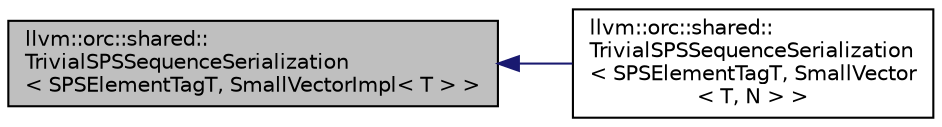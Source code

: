 digraph "llvm::orc::shared::TrivialSPSSequenceSerialization&lt; SPSElementTagT, SmallVectorImpl&lt; T &gt; &gt;"
{
 // LATEX_PDF_SIZE
  bgcolor="transparent";
  edge [fontname="Helvetica",fontsize="10",labelfontname="Helvetica",labelfontsize="10"];
  node [fontname="Helvetica",fontsize="10",shape=record];
  rankdir="LR";
  Node1 [label="llvm::orc::shared::\lTrivialSPSSequenceSerialization\l\< SPSElementTagT, SmallVectorImpl\< T \> \>",height=0.2,width=0.4,color="black", fillcolor="grey75", style="filled", fontcolor="black",tooltip="Trivial SmallVectorImpl<T> -> SPSSequence<char> serialization."];
  Node1 -> Node2 [dir="back",color="midnightblue",fontsize="10",style="solid",fontname="Helvetica"];
  Node2 [label="llvm::orc::shared::\lTrivialSPSSequenceSerialization\l\< SPSElementTagT, SmallVector\l\< T, N \> \>",height=0.2,width=0.4,color="black",URL="$classllvm_1_1orc_1_1shared_1_1TrivialSPSSequenceSerialization_3_01SPSElementTagT_00_01SmallVector_3_01T_00_01N_01_4_01_4.html",tooltip="Trivial SmallVectorImpl<T> -> SPSSequence<char> serialization."];
}
